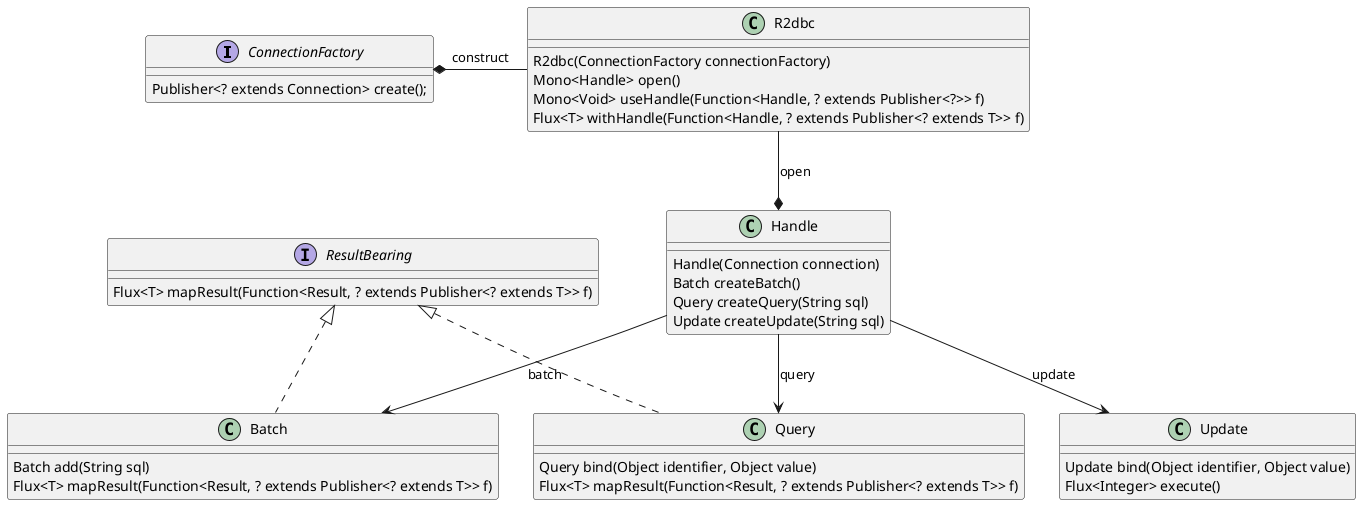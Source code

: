 @startuml


interface ConnectionFactory {
   Publisher<? extends Connection> create();
}

class R2dbc {
   R2dbc(ConnectionFactory connectionFactory)
   Mono<Handle> open()
   Mono<Void> useHandle(Function<Handle, ? extends Publisher<?>> f)
   Flux<T> withHandle(Function<Handle, ? extends Publisher<? extends T>> f)
}

class Handle {
   Handle(Connection connection)
   Batch createBatch()
   Query createQuery(String sql)
   Update createUpdate(String sql)
}

interface ResultBearing {
   Flux<T> mapResult(Function<Result, ? extends Publisher<? extends T>> f)
}

class Query implements ResultBearing {
   Query bind(Object identifier, Object value)
   Flux<T> mapResult(Function<Result, ? extends Publisher<? extends T>> f)
}

class Batch implements ResultBearing {
   Batch add(String sql)
   Flux<T> mapResult(Function<Result, ? extends Publisher<? extends T>> f)
}

class Update {
   Update bind(Object identifier, Object value)
   Flux<Integer> execute()
}

R2dbc -left-* ConnectionFactory: construct

R2dbc --* Handle: open

Handle --> Query: query

Handle --> Update: update

Handle --> Batch: batch

@enduml